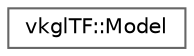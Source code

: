 digraph "Graphical Class Hierarchy"
{
 // LATEX_PDF_SIZE
  bgcolor="transparent";
  edge [fontname=Helvetica,fontsize=10,labelfontname=Helvetica,labelfontsize=10];
  node [fontname=Helvetica,fontsize=10,shape=box,height=0.2,width=0.4];
  rankdir="LR";
  Node0 [id="Node000000",label="vkglTF::Model",height=0.2,width=0.4,color="grey40", fillcolor="white", style="filled",URL="$classvkgl_t_f_1_1_model.html",tooltip=" "];
}
